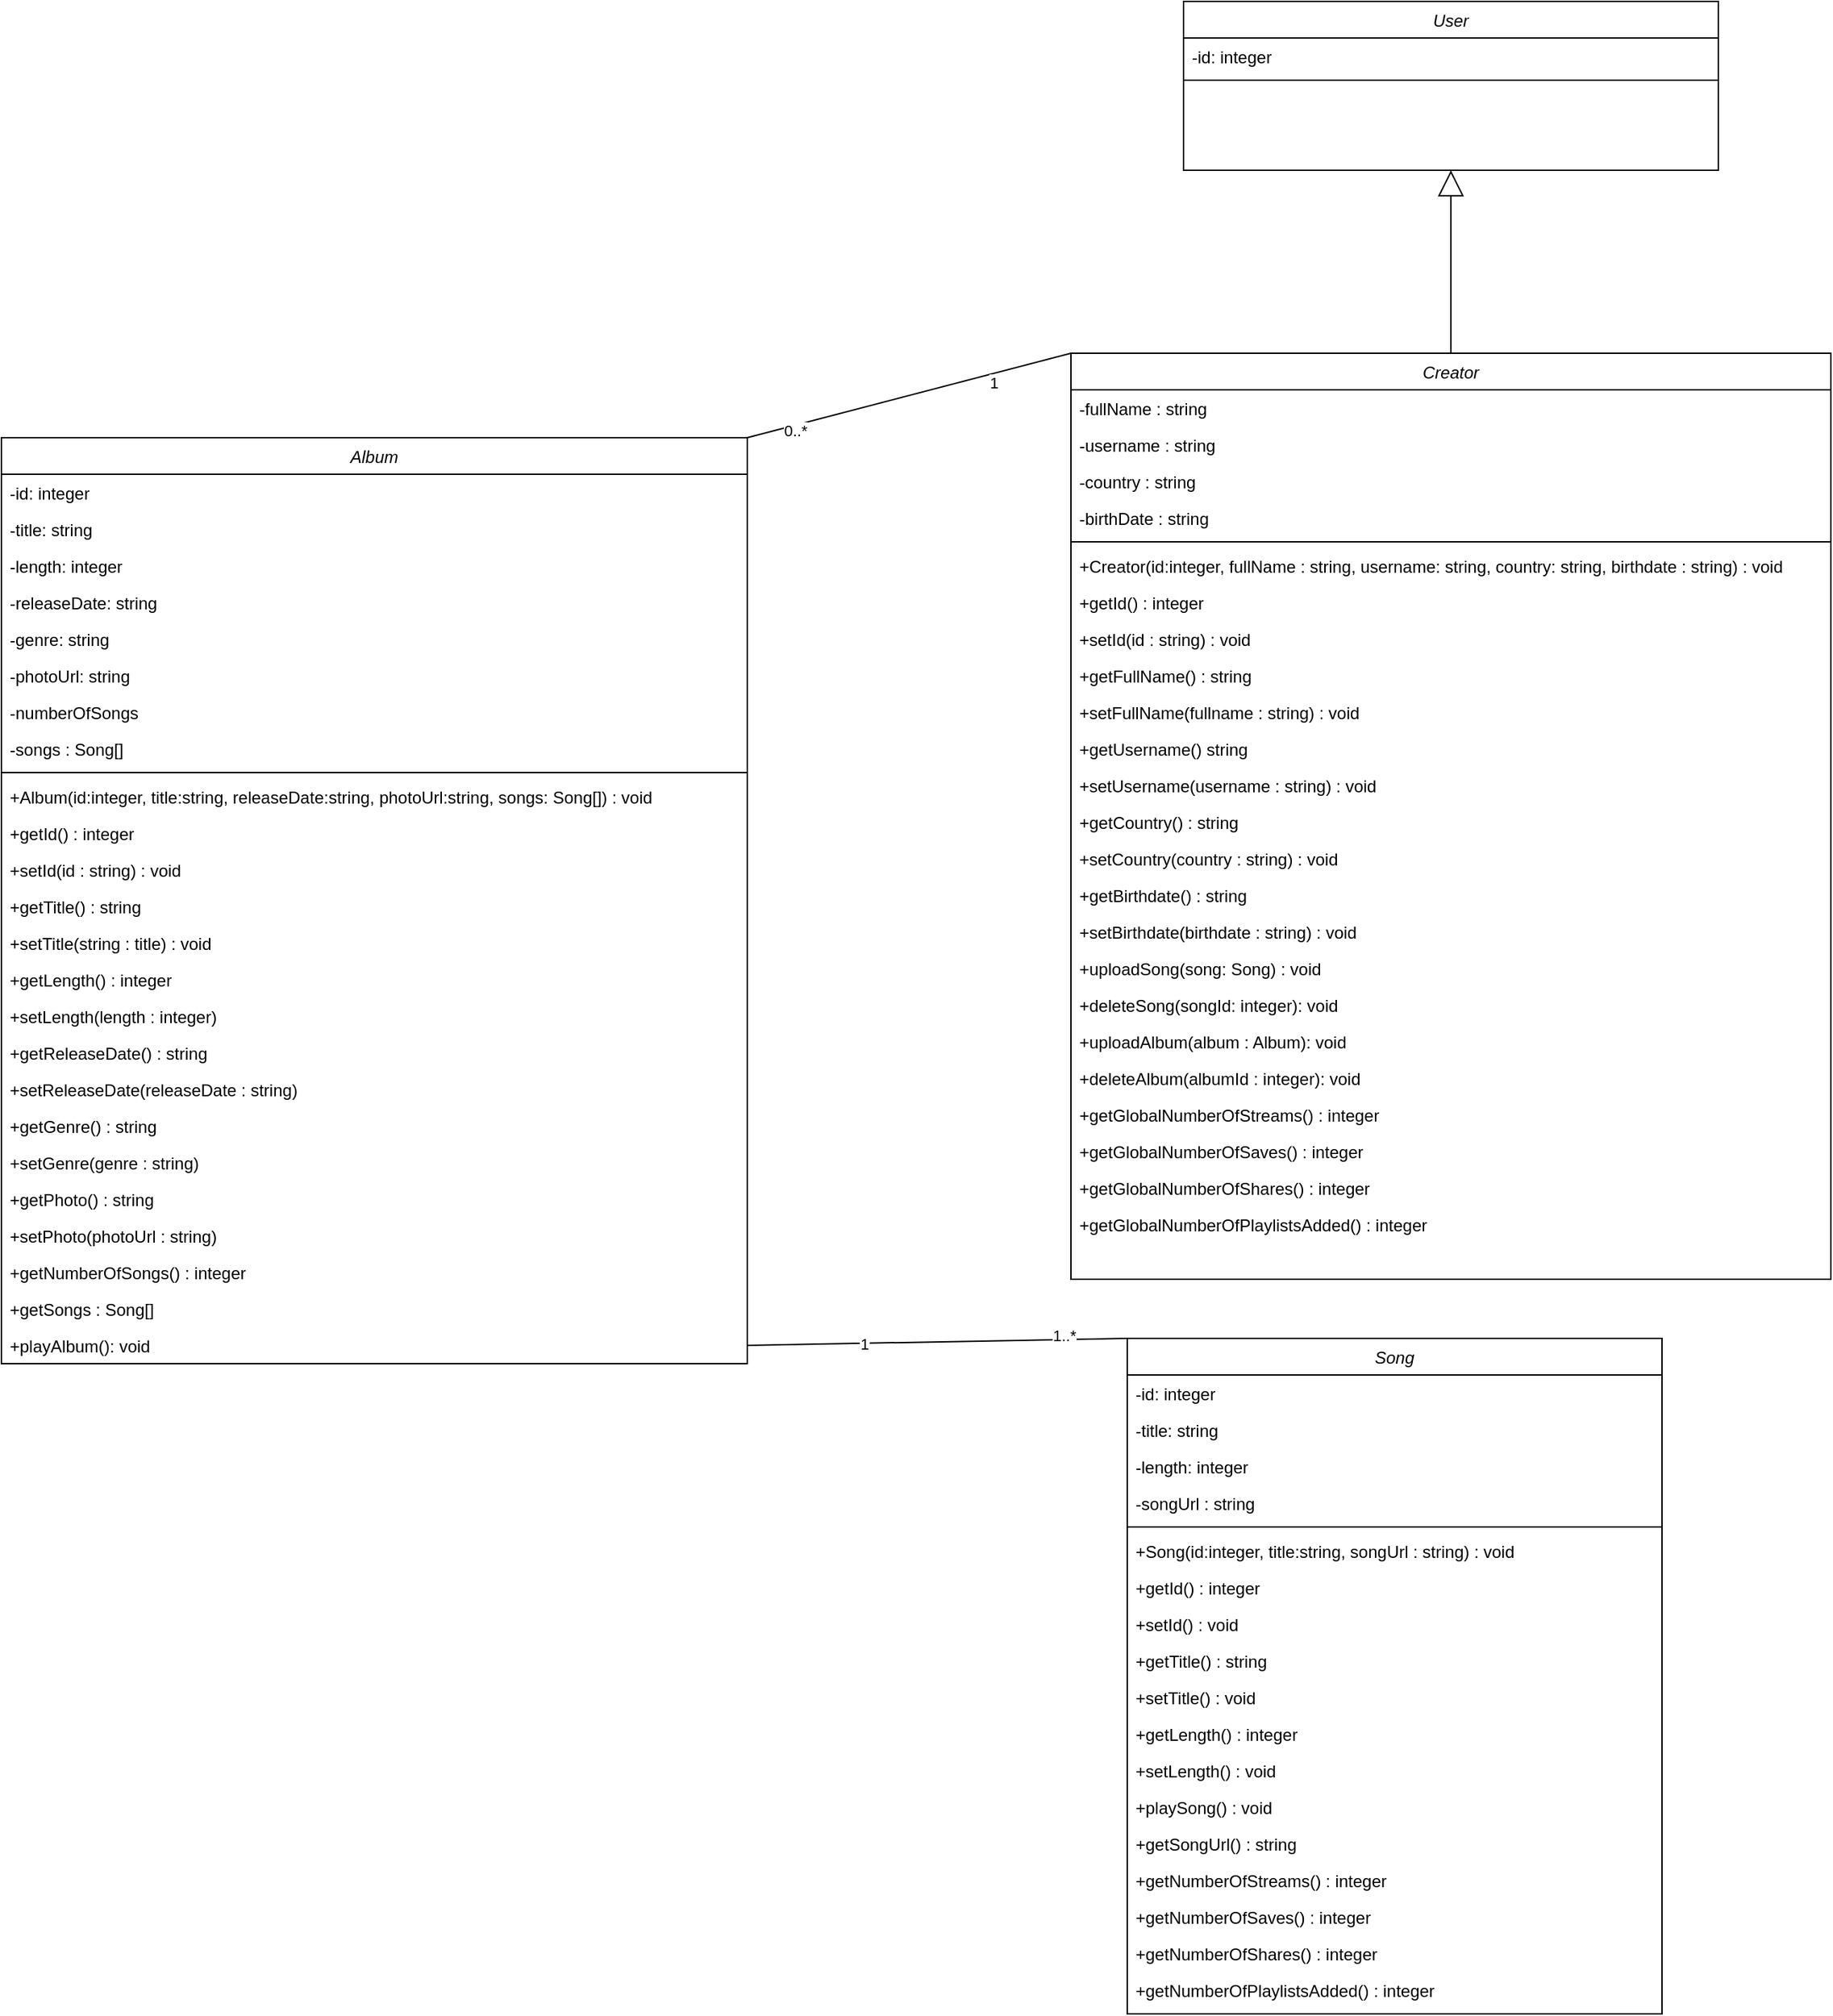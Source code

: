 <mxfile version="24.2.0" type="device">
  <diagram id="C5RBs43oDa-KdzZeNtuy" name="Page-1">
    <mxGraphModel dx="3033" dy="2357" grid="1" gridSize="10" guides="1" tooltips="1" connect="1" arrows="1" fold="1" page="1" pageScale="1" pageWidth="827" pageHeight="1169" math="0" shadow="0">
      <root>
        <mxCell id="WIyWlLk6GJQsqaUBKTNV-0" />
        <mxCell id="WIyWlLk6GJQsqaUBKTNV-1" parent="WIyWlLk6GJQsqaUBKTNV-0" />
        <mxCell id="zkfFHV4jXpPFQw0GAbJ--0" value="Creator" style="swimlane;fontStyle=2;align=center;verticalAlign=top;childLayout=stackLayout;horizontal=1;startSize=26;horizontalStack=0;resizeParent=1;resizeLast=0;collapsible=1;marginBottom=0;rounded=0;shadow=0;strokeWidth=1;" parent="WIyWlLk6GJQsqaUBKTNV-1" vertex="1">
          <mxGeometry x="160" y="100" width="540" height="658" as="geometry">
            <mxRectangle x="230" y="140" width="160" height="26" as="alternateBounds" />
          </mxGeometry>
        </mxCell>
        <mxCell id="zkfFHV4jXpPFQw0GAbJ--2" value="-fullName : string" style="text;align=left;verticalAlign=top;spacingLeft=4;spacingRight=4;overflow=hidden;rotatable=0;points=[[0,0.5],[1,0.5]];portConstraint=eastwest;rounded=0;shadow=0;html=0;" parent="zkfFHV4jXpPFQw0GAbJ--0" vertex="1">
          <mxGeometry y="26" width="540" height="26" as="geometry" />
        </mxCell>
        <mxCell id="b6Z24bB_RHppF1CcgeBB-2" value="-username : string" style="text;align=left;verticalAlign=top;spacingLeft=4;spacingRight=4;overflow=hidden;rotatable=0;points=[[0,0.5],[1,0.5]];portConstraint=eastwest;rounded=0;shadow=0;html=0;" vertex="1" parent="zkfFHV4jXpPFQw0GAbJ--0">
          <mxGeometry y="52" width="540" height="26" as="geometry" />
        </mxCell>
        <mxCell id="zkfFHV4jXpPFQw0GAbJ--3" value="-country : string" style="text;align=left;verticalAlign=top;spacingLeft=4;spacingRight=4;overflow=hidden;rotatable=0;points=[[0,0.5],[1,0.5]];portConstraint=eastwest;rounded=0;shadow=0;html=0;" parent="zkfFHV4jXpPFQw0GAbJ--0" vertex="1">
          <mxGeometry y="78" width="540" height="26" as="geometry" />
        </mxCell>
        <mxCell id="b6Z24bB_RHppF1CcgeBB-1" value="-birthDate : string&#xa;&#xa;&#xa;" style="text;align=left;verticalAlign=top;spacingLeft=4;spacingRight=4;overflow=hidden;rotatable=0;points=[[0,0.5],[1,0.5]];portConstraint=eastwest;rounded=0;shadow=0;html=0;" vertex="1" parent="zkfFHV4jXpPFQw0GAbJ--0">
          <mxGeometry y="104" width="540" height="26" as="geometry" />
        </mxCell>
        <mxCell id="zkfFHV4jXpPFQw0GAbJ--4" value="" style="line;html=1;strokeWidth=1;align=left;verticalAlign=middle;spacingTop=-1;spacingLeft=3;spacingRight=3;rotatable=0;labelPosition=right;points=[];portConstraint=eastwest;" parent="zkfFHV4jXpPFQw0GAbJ--0" vertex="1">
          <mxGeometry y="130" width="540" height="8" as="geometry" />
        </mxCell>
        <mxCell id="zkfFHV4jXpPFQw0GAbJ--5" value="+Creator(id:integer, fullName : string, username: string, country: string, birthdate : string) : void" style="text;align=left;verticalAlign=top;spacingLeft=4;spacingRight=4;overflow=hidden;rotatable=0;points=[[0,0.5],[1,0.5]];portConstraint=eastwest;" parent="zkfFHV4jXpPFQw0GAbJ--0" vertex="1">
          <mxGeometry y="138" width="540" height="26" as="geometry" />
        </mxCell>
        <mxCell id="b6Z24bB_RHppF1CcgeBB-94" value="+getId() : integer" style="text;align=left;verticalAlign=top;spacingLeft=4;spacingRight=4;overflow=hidden;rotatable=0;points=[[0,0.5],[1,0.5]];portConstraint=eastwest;" vertex="1" parent="zkfFHV4jXpPFQw0GAbJ--0">
          <mxGeometry y="164" width="540" height="26" as="geometry" />
        </mxCell>
        <mxCell id="b6Z24bB_RHppF1CcgeBB-0" value="+setId(id : string) : void" style="text;align=left;verticalAlign=top;spacingLeft=4;spacingRight=4;overflow=hidden;rotatable=0;points=[[0,0.5],[1,0.5]];portConstraint=eastwest;" vertex="1" parent="zkfFHV4jXpPFQw0GAbJ--0">
          <mxGeometry y="190" width="540" height="26" as="geometry" />
        </mxCell>
        <mxCell id="b6Z24bB_RHppF1CcgeBB-3" value="+getFullName() : string" style="text;align=left;verticalAlign=top;spacingLeft=4;spacingRight=4;overflow=hidden;rotatable=0;points=[[0,0.5],[1,0.5]];portConstraint=eastwest;" vertex="1" parent="zkfFHV4jXpPFQw0GAbJ--0">
          <mxGeometry y="216" width="540" height="26" as="geometry" />
        </mxCell>
        <mxCell id="b6Z24bB_RHppF1CcgeBB-4" value="+setFullName(fullname : string) : void" style="text;align=left;verticalAlign=top;spacingLeft=4;spacingRight=4;overflow=hidden;rotatable=0;points=[[0,0.5],[1,0.5]];portConstraint=eastwest;" vertex="1" parent="zkfFHV4jXpPFQw0GAbJ--0">
          <mxGeometry y="242" width="540" height="26" as="geometry" />
        </mxCell>
        <mxCell id="b6Z24bB_RHppF1CcgeBB-5" value="+getUsername() string" style="text;align=left;verticalAlign=top;spacingLeft=4;spacingRight=4;overflow=hidden;rotatable=0;points=[[0,0.5],[1,0.5]];portConstraint=eastwest;" vertex="1" parent="zkfFHV4jXpPFQw0GAbJ--0">
          <mxGeometry y="268" width="540" height="26" as="geometry" />
        </mxCell>
        <mxCell id="b6Z24bB_RHppF1CcgeBB-6" value="+setUsername(username : string) : void" style="text;align=left;verticalAlign=top;spacingLeft=4;spacingRight=4;overflow=hidden;rotatable=0;points=[[0,0.5],[1,0.5]];portConstraint=eastwest;" vertex="1" parent="zkfFHV4jXpPFQw0GAbJ--0">
          <mxGeometry y="294" width="540" height="26" as="geometry" />
        </mxCell>
        <mxCell id="b6Z24bB_RHppF1CcgeBB-7" value="+getCountry() : string" style="text;align=left;verticalAlign=top;spacingLeft=4;spacingRight=4;overflow=hidden;rotatable=0;points=[[0,0.5],[1,0.5]];portConstraint=eastwest;" vertex="1" parent="zkfFHV4jXpPFQw0GAbJ--0">
          <mxGeometry y="320" width="540" height="26" as="geometry" />
        </mxCell>
        <mxCell id="b6Z24bB_RHppF1CcgeBB-11" value="+setCountry(country : string) : void" style="text;align=left;verticalAlign=top;spacingLeft=4;spacingRight=4;overflow=hidden;rotatable=0;points=[[0,0.5],[1,0.5]];portConstraint=eastwest;" vertex="1" parent="zkfFHV4jXpPFQw0GAbJ--0">
          <mxGeometry y="346" width="540" height="26" as="geometry" />
        </mxCell>
        <mxCell id="b6Z24bB_RHppF1CcgeBB-8" value="+getBirthdate() : string" style="text;align=left;verticalAlign=top;spacingLeft=4;spacingRight=4;overflow=hidden;rotatable=0;points=[[0,0.5],[1,0.5]];portConstraint=eastwest;" vertex="1" parent="zkfFHV4jXpPFQw0GAbJ--0">
          <mxGeometry y="372" width="540" height="26" as="geometry" />
        </mxCell>
        <mxCell id="b6Z24bB_RHppF1CcgeBB-9" value="+setBirthdate(birthdate : string) : void" style="text;align=left;verticalAlign=top;spacingLeft=4;spacingRight=4;overflow=hidden;rotatable=0;points=[[0,0.5],[1,0.5]];portConstraint=eastwest;" vertex="1" parent="zkfFHV4jXpPFQw0GAbJ--0">
          <mxGeometry y="398" width="540" height="26" as="geometry" />
        </mxCell>
        <mxCell id="b6Z24bB_RHppF1CcgeBB-13" value="+uploadSong(song: Song) : void" style="text;align=left;verticalAlign=top;spacingLeft=4;spacingRight=4;overflow=hidden;rotatable=0;points=[[0,0.5],[1,0.5]];portConstraint=eastwest;" vertex="1" parent="zkfFHV4jXpPFQw0GAbJ--0">
          <mxGeometry y="424" width="540" height="26" as="geometry" />
        </mxCell>
        <mxCell id="b6Z24bB_RHppF1CcgeBB-14" value="+deleteSong(songId: integer): void" style="text;align=left;verticalAlign=top;spacingLeft=4;spacingRight=4;overflow=hidden;rotatable=0;points=[[0,0.5],[1,0.5]];portConstraint=eastwest;" vertex="1" parent="zkfFHV4jXpPFQw0GAbJ--0">
          <mxGeometry y="450" width="540" height="26" as="geometry" />
        </mxCell>
        <mxCell id="b6Z24bB_RHppF1CcgeBB-15" value="+uploadAlbum(album : Album): void" style="text;align=left;verticalAlign=top;spacingLeft=4;spacingRight=4;overflow=hidden;rotatable=0;points=[[0,0.5],[1,0.5]];portConstraint=eastwest;" vertex="1" parent="zkfFHV4jXpPFQw0GAbJ--0">
          <mxGeometry y="476" width="540" height="26" as="geometry" />
        </mxCell>
        <mxCell id="b6Z24bB_RHppF1CcgeBB-16" value="+deleteAlbum(albumId : integer): void" style="text;align=left;verticalAlign=top;spacingLeft=4;spacingRight=4;overflow=hidden;rotatable=0;points=[[0,0.5],[1,0.5]];portConstraint=eastwest;" vertex="1" parent="zkfFHV4jXpPFQw0GAbJ--0">
          <mxGeometry y="502" width="540" height="26" as="geometry" />
        </mxCell>
        <mxCell id="b6Z24bB_RHppF1CcgeBB-84" value="+getGlobalNumberOfStreams() : integer" style="text;align=left;verticalAlign=top;spacingLeft=4;spacingRight=4;overflow=hidden;rotatable=0;points=[[0,0.5],[1,0.5]];portConstraint=eastwest;" vertex="1" parent="zkfFHV4jXpPFQw0GAbJ--0">
          <mxGeometry y="528" width="540" height="26" as="geometry" />
        </mxCell>
        <mxCell id="b6Z24bB_RHppF1CcgeBB-85" value="+getGlobalNumberOfSaves() : integer" style="text;align=left;verticalAlign=top;spacingLeft=4;spacingRight=4;overflow=hidden;rotatable=0;points=[[0,0.5],[1,0.5]];portConstraint=eastwest;" vertex="1" parent="zkfFHV4jXpPFQw0GAbJ--0">
          <mxGeometry y="554" width="540" height="26" as="geometry" />
        </mxCell>
        <mxCell id="b6Z24bB_RHppF1CcgeBB-95" value="+getGlobalNumberOfShares() : integer" style="text;align=left;verticalAlign=top;spacingLeft=4;spacingRight=4;overflow=hidden;rotatable=0;points=[[0,0.5],[1,0.5]];portConstraint=eastwest;" vertex="1" parent="zkfFHV4jXpPFQw0GAbJ--0">
          <mxGeometry y="580" width="540" height="26" as="geometry" />
        </mxCell>
        <mxCell id="b6Z24bB_RHppF1CcgeBB-96" value="+getGlobalNumberOfPlaylistsAdded() : integer" style="text;align=left;verticalAlign=top;spacingLeft=4;spacingRight=4;overflow=hidden;rotatable=0;points=[[0,0.5],[1,0.5]];portConstraint=eastwest;" vertex="1" parent="zkfFHV4jXpPFQw0GAbJ--0">
          <mxGeometry y="606" width="540" height="26" as="geometry" />
        </mxCell>
        <mxCell id="b6Z24bB_RHppF1CcgeBB-24" value="Song" style="swimlane;fontStyle=2;align=center;verticalAlign=top;childLayout=stackLayout;horizontal=1;startSize=26;horizontalStack=0;resizeParent=1;resizeLast=0;collapsible=1;marginBottom=0;rounded=0;shadow=0;strokeWidth=1;" vertex="1" parent="WIyWlLk6GJQsqaUBKTNV-1">
          <mxGeometry x="200" y="800" width="380" height="480" as="geometry">
            <mxRectangle x="230" y="140" width="160" height="26" as="alternateBounds" />
          </mxGeometry>
        </mxCell>
        <mxCell id="b6Z24bB_RHppF1CcgeBB-25" value="-id: integer&#xa;" style="text;align=left;verticalAlign=top;spacingLeft=4;spacingRight=4;overflow=hidden;rotatable=0;points=[[0,0.5],[1,0.5]];portConstraint=eastwest;" vertex="1" parent="b6Z24bB_RHppF1CcgeBB-24">
          <mxGeometry y="26" width="380" height="26" as="geometry" />
        </mxCell>
        <mxCell id="b6Z24bB_RHppF1CcgeBB-46" value="-title: string&#xa;" style="text;align=left;verticalAlign=top;spacingLeft=4;spacingRight=4;overflow=hidden;rotatable=0;points=[[0,0.5],[1,0.5]];portConstraint=eastwest;" vertex="1" parent="b6Z24bB_RHppF1CcgeBB-24">
          <mxGeometry y="52" width="380" height="26" as="geometry" />
        </mxCell>
        <mxCell id="b6Z24bB_RHppF1CcgeBB-47" value="-length: integer" style="text;align=left;verticalAlign=top;spacingLeft=4;spacingRight=4;overflow=hidden;rotatable=0;points=[[0,0.5],[1,0.5]];portConstraint=eastwest;" vertex="1" parent="b6Z24bB_RHppF1CcgeBB-24">
          <mxGeometry y="78" width="380" height="26" as="geometry" />
        </mxCell>
        <mxCell id="b6Z24bB_RHppF1CcgeBB-92" value="-songUrl : string" style="text;align=left;verticalAlign=top;spacingLeft=4;spacingRight=4;overflow=hidden;rotatable=0;points=[[0,0.5],[1,0.5]];portConstraint=eastwest;" vertex="1" parent="b6Z24bB_RHppF1CcgeBB-24">
          <mxGeometry y="104" width="380" height="26" as="geometry" />
        </mxCell>
        <mxCell id="b6Z24bB_RHppF1CcgeBB-30" value="" style="line;html=1;strokeWidth=1;align=left;verticalAlign=middle;spacingTop=-1;spacingLeft=3;spacingRight=3;rotatable=0;labelPosition=right;points=[];portConstraint=eastwest;" vertex="1" parent="b6Z24bB_RHppF1CcgeBB-24">
          <mxGeometry y="130" width="380" height="8" as="geometry" />
        </mxCell>
        <mxCell id="b6Z24bB_RHppF1CcgeBB-31" value="+Song(id:integer, title:string, songUrl : string) : void" style="text;align=left;verticalAlign=top;spacingLeft=4;spacingRight=4;overflow=hidden;rotatable=0;points=[[0,0.5],[1,0.5]];portConstraint=eastwest;" vertex="1" parent="b6Z24bB_RHppF1CcgeBB-24">
          <mxGeometry y="138" width="380" height="26" as="geometry" />
        </mxCell>
        <mxCell id="b6Z24bB_RHppF1CcgeBB-91" value="+getId() : integer" style="text;align=left;verticalAlign=top;spacingLeft=4;spacingRight=4;overflow=hidden;rotatable=0;points=[[0,0.5],[1,0.5]];portConstraint=eastwest;" vertex="1" parent="b6Z24bB_RHppF1CcgeBB-24">
          <mxGeometry y="164" width="380" height="26" as="geometry" />
        </mxCell>
        <mxCell id="b6Z24bB_RHppF1CcgeBB-32" value="+setId() : void" style="text;align=left;verticalAlign=top;spacingLeft=4;spacingRight=4;overflow=hidden;rotatable=0;points=[[0,0.5],[1,0.5]];portConstraint=eastwest;" vertex="1" parent="b6Z24bB_RHppF1CcgeBB-24">
          <mxGeometry y="190" width="380" height="26" as="geometry" />
        </mxCell>
        <mxCell id="b6Z24bB_RHppF1CcgeBB-35" value="+getTitle() : string" style="text;align=left;verticalAlign=top;spacingLeft=4;spacingRight=4;overflow=hidden;rotatable=0;points=[[0,0.5],[1,0.5]];portConstraint=eastwest;" vertex="1" parent="b6Z24bB_RHppF1CcgeBB-24">
          <mxGeometry y="216" width="380" height="26" as="geometry" />
        </mxCell>
        <mxCell id="b6Z24bB_RHppF1CcgeBB-36" value="+setTitle() : void" style="text;align=left;verticalAlign=top;spacingLeft=4;spacingRight=4;overflow=hidden;rotatable=0;points=[[0,0.5],[1,0.5]];portConstraint=eastwest;" vertex="1" parent="b6Z24bB_RHppF1CcgeBB-24">
          <mxGeometry y="242" width="380" height="26" as="geometry" />
        </mxCell>
        <mxCell id="b6Z24bB_RHppF1CcgeBB-48" value="+getLength() : integer" style="text;align=left;verticalAlign=top;spacingLeft=4;spacingRight=4;overflow=hidden;rotatable=0;points=[[0,0.5],[1,0.5]];portConstraint=eastwest;" vertex="1" parent="b6Z24bB_RHppF1CcgeBB-24">
          <mxGeometry y="268" width="380" height="26" as="geometry" />
        </mxCell>
        <mxCell id="b6Z24bB_RHppF1CcgeBB-49" value="+setLength() : void" style="text;align=left;verticalAlign=top;spacingLeft=4;spacingRight=4;overflow=hidden;rotatable=0;points=[[0,0.5],[1,0.5]];portConstraint=eastwest;" vertex="1" parent="b6Z24bB_RHppF1CcgeBB-24">
          <mxGeometry y="294" width="380" height="26" as="geometry" />
        </mxCell>
        <mxCell id="b6Z24bB_RHppF1CcgeBB-82" value="+playSong() : void" style="text;align=left;verticalAlign=top;spacingLeft=4;spacingRight=4;overflow=hidden;rotatable=0;points=[[0,0.5],[1,0.5]];portConstraint=eastwest;" vertex="1" parent="b6Z24bB_RHppF1CcgeBB-24">
          <mxGeometry y="320" width="380" height="26" as="geometry" />
        </mxCell>
        <mxCell id="b6Z24bB_RHppF1CcgeBB-93" value="+getSongUrl() : string" style="text;align=left;verticalAlign=top;spacingLeft=4;spacingRight=4;overflow=hidden;rotatable=0;points=[[0,0.5],[1,0.5]];portConstraint=eastwest;" vertex="1" parent="b6Z24bB_RHppF1CcgeBB-24">
          <mxGeometry y="346" width="380" height="26" as="geometry" />
        </mxCell>
        <mxCell id="b6Z24bB_RHppF1CcgeBB-87" value="+getNumberOfStreams() : integer" style="text;align=left;verticalAlign=top;spacingLeft=4;spacingRight=4;overflow=hidden;rotatable=0;points=[[0,0.5],[1,0.5]];portConstraint=eastwest;" vertex="1" parent="b6Z24bB_RHppF1CcgeBB-24">
          <mxGeometry y="372" width="380" height="26" as="geometry" />
        </mxCell>
        <mxCell id="b6Z24bB_RHppF1CcgeBB-97" value="+getNumberOfSaves() : integer" style="text;align=left;verticalAlign=top;spacingLeft=4;spacingRight=4;overflow=hidden;rotatable=0;points=[[0,0.5],[1,0.5]];portConstraint=eastwest;" vertex="1" parent="b6Z24bB_RHppF1CcgeBB-24">
          <mxGeometry y="398" width="380" height="26" as="geometry" />
        </mxCell>
        <mxCell id="b6Z24bB_RHppF1CcgeBB-98" value="+getNumberOfShares() : integer" style="text;align=left;verticalAlign=top;spacingLeft=4;spacingRight=4;overflow=hidden;rotatable=0;points=[[0,0.5],[1,0.5]];portConstraint=eastwest;" vertex="1" parent="b6Z24bB_RHppF1CcgeBB-24">
          <mxGeometry y="424" width="380" height="26" as="geometry" />
        </mxCell>
        <mxCell id="b6Z24bB_RHppF1CcgeBB-99" value="+getNumberOfPlaylistsAdded() : integer" style="text;align=left;verticalAlign=top;spacingLeft=4;spacingRight=4;overflow=hidden;rotatable=0;points=[[0,0.5],[1,0.5]];portConstraint=eastwest;" vertex="1" parent="b6Z24bB_RHppF1CcgeBB-24">
          <mxGeometry y="450" width="380" height="26" as="geometry" />
        </mxCell>
        <mxCell id="b6Z24bB_RHppF1CcgeBB-59" value="Album" style="swimlane;fontStyle=2;align=center;verticalAlign=top;childLayout=stackLayout;horizontal=1;startSize=26;horizontalStack=0;resizeParent=1;resizeLast=0;collapsible=1;marginBottom=0;rounded=0;shadow=0;strokeWidth=1;" vertex="1" parent="WIyWlLk6GJQsqaUBKTNV-1">
          <mxGeometry x="-600" y="160" width="530" height="658" as="geometry">
            <mxRectangle x="230" y="140" width="160" height="26" as="alternateBounds" />
          </mxGeometry>
        </mxCell>
        <mxCell id="b6Z24bB_RHppF1CcgeBB-60" value="-id: integer&#xa;" style="text;align=left;verticalAlign=top;spacingLeft=4;spacingRight=4;overflow=hidden;rotatable=0;points=[[0,0.5],[1,0.5]];portConstraint=eastwest;" vertex="1" parent="b6Z24bB_RHppF1CcgeBB-59">
          <mxGeometry y="26" width="530" height="26" as="geometry" />
        </mxCell>
        <mxCell id="b6Z24bB_RHppF1CcgeBB-61" value="-title: string&#xa;" style="text;align=left;verticalAlign=top;spacingLeft=4;spacingRight=4;overflow=hidden;rotatable=0;points=[[0,0.5],[1,0.5]];portConstraint=eastwest;" vertex="1" parent="b6Z24bB_RHppF1CcgeBB-59">
          <mxGeometry y="52" width="530" height="26" as="geometry" />
        </mxCell>
        <mxCell id="b6Z24bB_RHppF1CcgeBB-62" value="-length: integer" style="text;align=left;verticalAlign=top;spacingLeft=4;spacingRight=4;overflow=hidden;rotatable=0;points=[[0,0.5],[1,0.5]];portConstraint=eastwest;" vertex="1" parent="b6Z24bB_RHppF1CcgeBB-59">
          <mxGeometry y="78" width="530" height="26" as="geometry" />
        </mxCell>
        <mxCell id="b6Z24bB_RHppF1CcgeBB-63" value="-releaseDate: string" style="text;align=left;verticalAlign=top;spacingLeft=4;spacingRight=4;overflow=hidden;rotatable=0;points=[[0,0.5],[1,0.5]];portConstraint=eastwest;" vertex="1" parent="b6Z24bB_RHppF1CcgeBB-59">
          <mxGeometry y="104" width="530" height="26" as="geometry" />
        </mxCell>
        <mxCell id="b6Z24bB_RHppF1CcgeBB-64" value="-genre: string" style="text;align=left;verticalAlign=top;spacingLeft=4;spacingRight=4;overflow=hidden;rotatable=0;points=[[0,0.5],[1,0.5]];portConstraint=eastwest;" vertex="1" parent="b6Z24bB_RHppF1CcgeBB-59">
          <mxGeometry y="130" width="530" height="26" as="geometry" />
        </mxCell>
        <mxCell id="b6Z24bB_RHppF1CcgeBB-65" value="-photoUrl: string" style="text;align=left;verticalAlign=top;spacingLeft=4;spacingRight=4;overflow=hidden;rotatable=0;points=[[0,0.5],[1,0.5]];portConstraint=eastwest;" vertex="1" parent="b6Z24bB_RHppF1CcgeBB-59">
          <mxGeometry y="156" width="530" height="26" as="geometry" />
        </mxCell>
        <mxCell id="b6Z24bB_RHppF1CcgeBB-79" value="-numberOfSongs" style="text;align=left;verticalAlign=top;spacingLeft=4;spacingRight=4;overflow=hidden;rotatable=0;points=[[0,0.5],[1,0.5]];portConstraint=eastwest;" vertex="1" parent="b6Z24bB_RHppF1CcgeBB-59">
          <mxGeometry y="182" width="530" height="26" as="geometry" />
        </mxCell>
        <mxCell id="b6Z24bB_RHppF1CcgeBB-88" value="-songs : Song[]" style="text;align=left;verticalAlign=top;spacingLeft=4;spacingRight=4;overflow=hidden;rotatable=0;points=[[0,0.5],[1,0.5]];portConstraint=eastwest;" vertex="1" parent="b6Z24bB_RHppF1CcgeBB-59">
          <mxGeometry y="208" width="530" height="26" as="geometry" />
        </mxCell>
        <mxCell id="b6Z24bB_RHppF1CcgeBB-66" value="" style="line;html=1;strokeWidth=1;align=left;verticalAlign=middle;spacingTop=-1;spacingLeft=3;spacingRight=3;rotatable=0;labelPosition=right;points=[];portConstraint=eastwest;" vertex="1" parent="b6Z24bB_RHppF1CcgeBB-59">
          <mxGeometry y="234" width="530" height="8" as="geometry" />
        </mxCell>
        <mxCell id="b6Z24bB_RHppF1CcgeBB-67" value="+Album(id:integer, title:string, releaseDate:string, photoUrl:string, songs: Song[]) : void" style="text;align=left;verticalAlign=top;spacingLeft=4;spacingRight=4;overflow=hidden;rotatable=0;points=[[0,0.5],[1,0.5]];portConstraint=eastwest;" vertex="1" parent="b6Z24bB_RHppF1CcgeBB-59">
          <mxGeometry y="242" width="530" height="26" as="geometry" />
        </mxCell>
        <mxCell id="b6Z24bB_RHppF1CcgeBB-90" value="+getId() : integer" style="text;align=left;verticalAlign=top;spacingLeft=4;spacingRight=4;overflow=hidden;rotatable=0;points=[[0,0.5],[1,0.5]];portConstraint=eastwest;" vertex="1" parent="b6Z24bB_RHppF1CcgeBB-59">
          <mxGeometry y="268" width="530" height="26" as="geometry" />
        </mxCell>
        <mxCell id="b6Z24bB_RHppF1CcgeBB-68" value="+setId(id : string) : void" style="text;align=left;verticalAlign=top;spacingLeft=4;spacingRight=4;overflow=hidden;rotatable=0;points=[[0,0.5],[1,0.5]];portConstraint=eastwest;" vertex="1" parent="b6Z24bB_RHppF1CcgeBB-59">
          <mxGeometry y="294" width="530" height="26" as="geometry" />
        </mxCell>
        <mxCell id="b6Z24bB_RHppF1CcgeBB-69" value="+getTitle() : string" style="text;align=left;verticalAlign=top;spacingLeft=4;spacingRight=4;overflow=hidden;rotatable=0;points=[[0,0.5],[1,0.5]];portConstraint=eastwest;" vertex="1" parent="b6Z24bB_RHppF1CcgeBB-59">
          <mxGeometry y="320" width="530" height="26" as="geometry" />
        </mxCell>
        <mxCell id="b6Z24bB_RHppF1CcgeBB-70" value="+setTitle(string : title) : void" style="text;align=left;verticalAlign=top;spacingLeft=4;spacingRight=4;overflow=hidden;rotatable=0;points=[[0,0.5],[1,0.5]];portConstraint=eastwest;" vertex="1" parent="b6Z24bB_RHppF1CcgeBB-59">
          <mxGeometry y="346" width="530" height="26" as="geometry" />
        </mxCell>
        <mxCell id="b6Z24bB_RHppF1CcgeBB-71" value="+getLength() : integer" style="text;align=left;verticalAlign=top;spacingLeft=4;spacingRight=4;overflow=hidden;rotatable=0;points=[[0,0.5],[1,0.5]];portConstraint=eastwest;" vertex="1" parent="b6Z24bB_RHppF1CcgeBB-59">
          <mxGeometry y="372" width="530" height="26" as="geometry" />
        </mxCell>
        <mxCell id="b6Z24bB_RHppF1CcgeBB-72" value="+setLength(length : integer)" style="text;align=left;verticalAlign=top;spacingLeft=4;spacingRight=4;overflow=hidden;rotatable=0;points=[[0,0.5],[1,0.5]];portConstraint=eastwest;" vertex="1" parent="b6Z24bB_RHppF1CcgeBB-59">
          <mxGeometry y="398" width="530" height="26" as="geometry" />
        </mxCell>
        <mxCell id="b6Z24bB_RHppF1CcgeBB-73" value="+getReleaseDate() : string" style="text;align=left;verticalAlign=top;spacingLeft=4;spacingRight=4;overflow=hidden;rotatable=0;points=[[0,0.5],[1,0.5]];portConstraint=eastwest;" vertex="1" parent="b6Z24bB_RHppF1CcgeBB-59">
          <mxGeometry y="424" width="530" height="26" as="geometry" />
        </mxCell>
        <mxCell id="b6Z24bB_RHppF1CcgeBB-74" value="+setReleaseDate(releaseDate : string)" style="text;align=left;verticalAlign=top;spacingLeft=4;spacingRight=4;overflow=hidden;rotatable=0;points=[[0,0.5],[1,0.5]];portConstraint=eastwest;" vertex="1" parent="b6Z24bB_RHppF1CcgeBB-59">
          <mxGeometry y="450" width="530" height="26" as="geometry" />
        </mxCell>
        <mxCell id="b6Z24bB_RHppF1CcgeBB-75" value="+getGenre() : string" style="text;align=left;verticalAlign=top;spacingLeft=4;spacingRight=4;overflow=hidden;rotatable=0;points=[[0,0.5],[1,0.5]];portConstraint=eastwest;" vertex="1" parent="b6Z24bB_RHppF1CcgeBB-59">
          <mxGeometry y="476" width="530" height="26" as="geometry" />
        </mxCell>
        <mxCell id="b6Z24bB_RHppF1CcgeBB-76" value="+setGenre(genre : string)" style="text;align=left;verticalAlign=top;spacingLeft=4;spacingRight=4;overflow=hidden;rotatable=0;points=[[0,0.5],[1,0.5]];portConstraint=eastwest;" vertex="1" parent="b6Z24bB_RHppF1CcgeBB-59">
          <mxGeometry y="502" width="530" height="26" as="geometry" />
        </mxCell>
        <mxCell id="b6Z24bB_RHppF1CcgeBB-77" value="+getPhoto() : string" style="text;align=left;verticalAlign=top;spacingLeft=4;spacingRight=4;overflow=hidden;rotatable=0;points=[[0,0.5],[1,0.5]];portConstraint=eastwest;" vertex="1" parent="b6Z24bB_RHppF1CcgeBB-59">
          <mxGeometry y="528" width="530" height="26" as="geometry" />
        </mxCell>
        <mxCell id="b6Z24bB_RHppF1CcgeBB-78" value="+setPhoto(photoUrl : string)" style="text;align=left;verticalAlign=top;spacingLeft=4;spacingRight=4;overflow=hidden;rotatable=0;points=[[0,0.5],[1,0.5]];portConstraint=eastwest;" vertex="1" parent="b6Z24bB_RHppF1CcgeBB-59">
          <mxGeometry y="554" width="530" height="26" as="geometry" />
        </mxCell>
        <mxCell id="b6Z24bB_RHppF1CcgeBB-80" value="+getNumberOfSongs() : integer" style="text;align=left;verticalAlign=top;spacingLeft=4;spacingRight=4;overflow=hidden;rotatable=0;points=[[0,0.5],[1,0.5]];portConstraint=eastwest;" vertex="1" parent="b6Z24bB_RHppF1CcgeBB-59">
          <mxGeometry y="580" width="530" height="26" as="geometry" />
        </mxCell>
        <mxCell id="b6Z24bB_RHppF1CcgeBB-89" value="+getSongs : Song[]" style="text;align=left;verticalAlign=top;spacingLeft=4;spacingRight=4;overflow=hidden;rotatable=0;points=[[0,0.5],[1,0.5]];portConstraint=eastwest;" vertex="1" parent="b6Z24bB_RHppF1CcgeBB-59">
          <mxGeometry y="606" width="530" height="26" as="geometry" />
        </mxCell>
        <mxCell id="b6Z24bB_RHppF1CcgeBB-83" value="+playAlbum(): void" style="text;align=left;verticalAlign=top;spacingLeft=4;spacingRight=4;overflow=hidden;rotatable=0;points=[[0,0.5],[1,0.5]];portConstraint=eastwest;" vertex="1" parent="b6Z24bB_RHppF1CcgeBB-59">
          <mxGeometry y="632" width="530" height="26" as="geometry" />
        </mxCell>
        <mxCell id="b6Z24bB_RHppF1CcgeBB-100" value="" style="endArrow=none;html=1;rounded=0;entryX=0;entryY=0;entryDx=0;entryDy=0;exitX=1;exitY=0.5;exitDx=0;exitDy=0;" edge="1" parent="WIyWlLk6GJQsqaUBKTNV-1" source="b6Z24bB_RHppF1CcgeBB-83" target="b6Z24bB_RHppF1CcgeBB-24">
          <mxGeometry width="50" height="50" relative="1" as="geometry">
            <mxPoint x="-500" y="950" as="sourcePoint" />
            <mxPoint x="-450" y="900" as="targetPoint" />
          </mxGeometry>
        </mxCell>
        <mxCell id="b6Z24bB_RHppF1CcgeBB-101" value="1" style="edgeLabel;html=1;align=center;verticalAlign=middle;resizable=0;points=[];" vertex="1" connectable="0" parent="b6Z24bB_RHppF1CcgeBB-100">
          <mxGeometry x="-0.389" relative="1" as="geometry">
            <mxPoint as="offset" />
          </mxGeometry>
        </mxCell>
        <mxCell id="b6Z24bB_RHppF1CcgeBB-102" value="1..*" style="edgeLabel;html=1;align=center;verticalAlign=middle;resizable=0;points=[];" vertex="1" connectable="0" parent="b6Z24bB_RHppF1CcgeBB-100">
          <mxGeometry x="0.663" y="3" relative="1" as="geometry">
            <mxPoint as="offset" />
          </mxGeometry>
        </mxCell>
        <mxCell id="b6Z24bB_RHppF1CcgeBB-103" value="" style="endArrow=none;html=1;rounded=0;entryX=0;entryY=0;entryDx=0;entryDy=0;exitX=1;exitY=0;exitDx=0;exitDy=0;" edge="1" parent="WIyWlLk6GJQsqaUBKTNV-1" source="b6Z24bB_RHppF1CcgeBB-59" target="zkfFHV4jXpPFQw0GAbJ--0">
          <mxGeometry width="50" height="50" relative="1" as="geometry">
            <mxPoint y="410" as="sourcePoint" />
            <mxPoint x="50" y="360" as="targetPoint" />
          </mxGeometry>
        </mxCell>
        <mxCell id="b6Z24bB_RHppF1CcgeBB-104" value="1" style="edgeLabel;html=1;align=center;verticalAlign=middle;resizable=0;points=[];" vertex="1" connectable="0" parent="b6Z24bB_RHppF1CcgeBB-103">
          <mxGeometry x="0.51" y="-6" relative="1" as="geometry">
            <mxPoint as="offset" />
          </mxGeometry>
        </mxCell>
        <mxCell id="b6Z24bB_RHppF1CcgeBB-105" value="0..*" style="edgeLabel;html=1;align=center;verticalAlign=middle;resizable=0;points=[];" vertex="1" connectable="0" parent="b6Z24bB_RHppF1CcgeBB-103">
          <mxGeometry x="-0.714" y="-2" relative="1" as="geometry">
            <mxPoint y="1" as="offset" />
          </mxGeometry>
        </mxCell>
        <mxCell id="b6Z24bB_RHppF1CcgeBB-106" value="User" style="swimlane;fontStyle=2;align=center;verticalAlign=top;childLayout=stackLayout;horizontal=1;startSize=26;horizontalStack=0;resizeParent=1;resizeLast=0;collapsible=1;marginBottom=0;rounded=0;shadow=0;strokeWidth=1;" vertex="1" parent="WIyWlLk6GJQsqaUBKTNV-1">
          <mxGeometry x="240" y="-150" width="380" height="120" as="geometry">
            <mxRectangle x="230" y="140" width="160" height="26" as="alternateBounds" />
          </mxGeometry>
        </mxCell>
        <mxCell id="b6Z24bB_RHppF1CcgeBB-107" value="-id: integer&#xa;" style="text;align=left;verticalAlign=top;spacingLeft=4;spacingRight=4;overflow=hidden;rotatable=0;points=[[0,0.5],[1,0.5]];portConstraint=eastwest;" vertex="1" parent="b6Z24bB_RHppF1CcgeBB-106">
          <mxGeometry y="26" width="380" height="26" as="geometry" />
        </mxCell>
        <mxCell id="b6Z24bB_RHppF1CcgeBB-111" value="" style="line;html=1;strokeWidth=1;align=left;verticalAlign=middle;spacingTop=-1;spacingLeft=3;spacingRight=3;rotatable=0;labelPosition=right;points=[];portConstraint=eastwest;" vertex="1" parent="b6Z24bB_RHppF1CcgeBB-106">
          <mxGeometry y="52" width="380" height="8" as="geometry" />
        </mxCell>
        <mxCell id="b6Z24bB_RHppF1CcgeBB-128" value="" style="endArrow=block;endSize=16;endFill=0;html=1;rounded=0;entryX=0.5;entryY=1;entryDx=0;entryDy=0;exitX=0.5;exitY=0;exitDx=0;exitDy=0;" edge="1" parent="WIyWlLk6GJQsqaUBKTNV-1" source="zkfFHV4jXpPFQw0GAbJ--0" target="b6Z24bB_RHppF1CcgeBB-106">
          <mxGeometry width="160" relative="1" as="geometry">
            <mxPoint x="200" y="-10" as="sourcePoint" />
            <mxPoint x="360" y="-10" as="targetPoint" />
          </mxGeometry>
        </mxCell>
      </root>
    </mxGraphModel>
  </diagram>
</mxfile>
